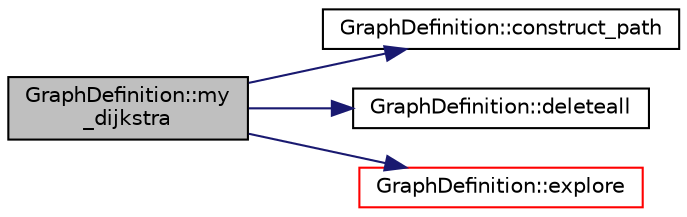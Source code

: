 digraph "GraphDefinition::my_dijkstra"
{
  edge [fontname="Helvetica",fontsize="10",labelfontname="Helvetica",labelfontsize="10"];
  node [fontname="Helvetica",fontsize="10",shape=record];
  rankdir="LR";
  Node73 [label="GraphDefinition::my\l_dijkstra",height=0.2,width=0.4,color="black", fillcolor="grey75", style="filled", fontcolor="black"];
  Node73 -> Node74 [color="midnightblue",fontsize="10",style="solid",fontname="Helvetica"];
  Node74 [label="GraphDefinition::construct_path",height=0.2,width=0.4,color="black", fillcolor="white", style="filled",URL="$classGraphDefinition.html#aae25250b66a74072f49b3d9dd5ff32f4"];
  Node73 -> Node75 [color="midnightblue",fontsize="10",style="solid",fontname="Helvetica"];
  Node75 [label="GraphDefinition::deleteall",height=0.2,width=0.4,color="black", fillcolor="white", style="filled",URL="$classGraphDefinition.html#af4332db6712526c0107fccec9b0bfe28"];
  Node73 -> Node76 [color="midnightblue",fontsize="10",style="solid",fontname="Helvetica"];
  Node76 [label="GraphDefinition::explore",height=0.2,width=0.4,color="red", fillcolor="white", style="filled",URL="$classGraphDefinition.html#afe8e91e384c9d2015ac1af93f542a473"];
}
